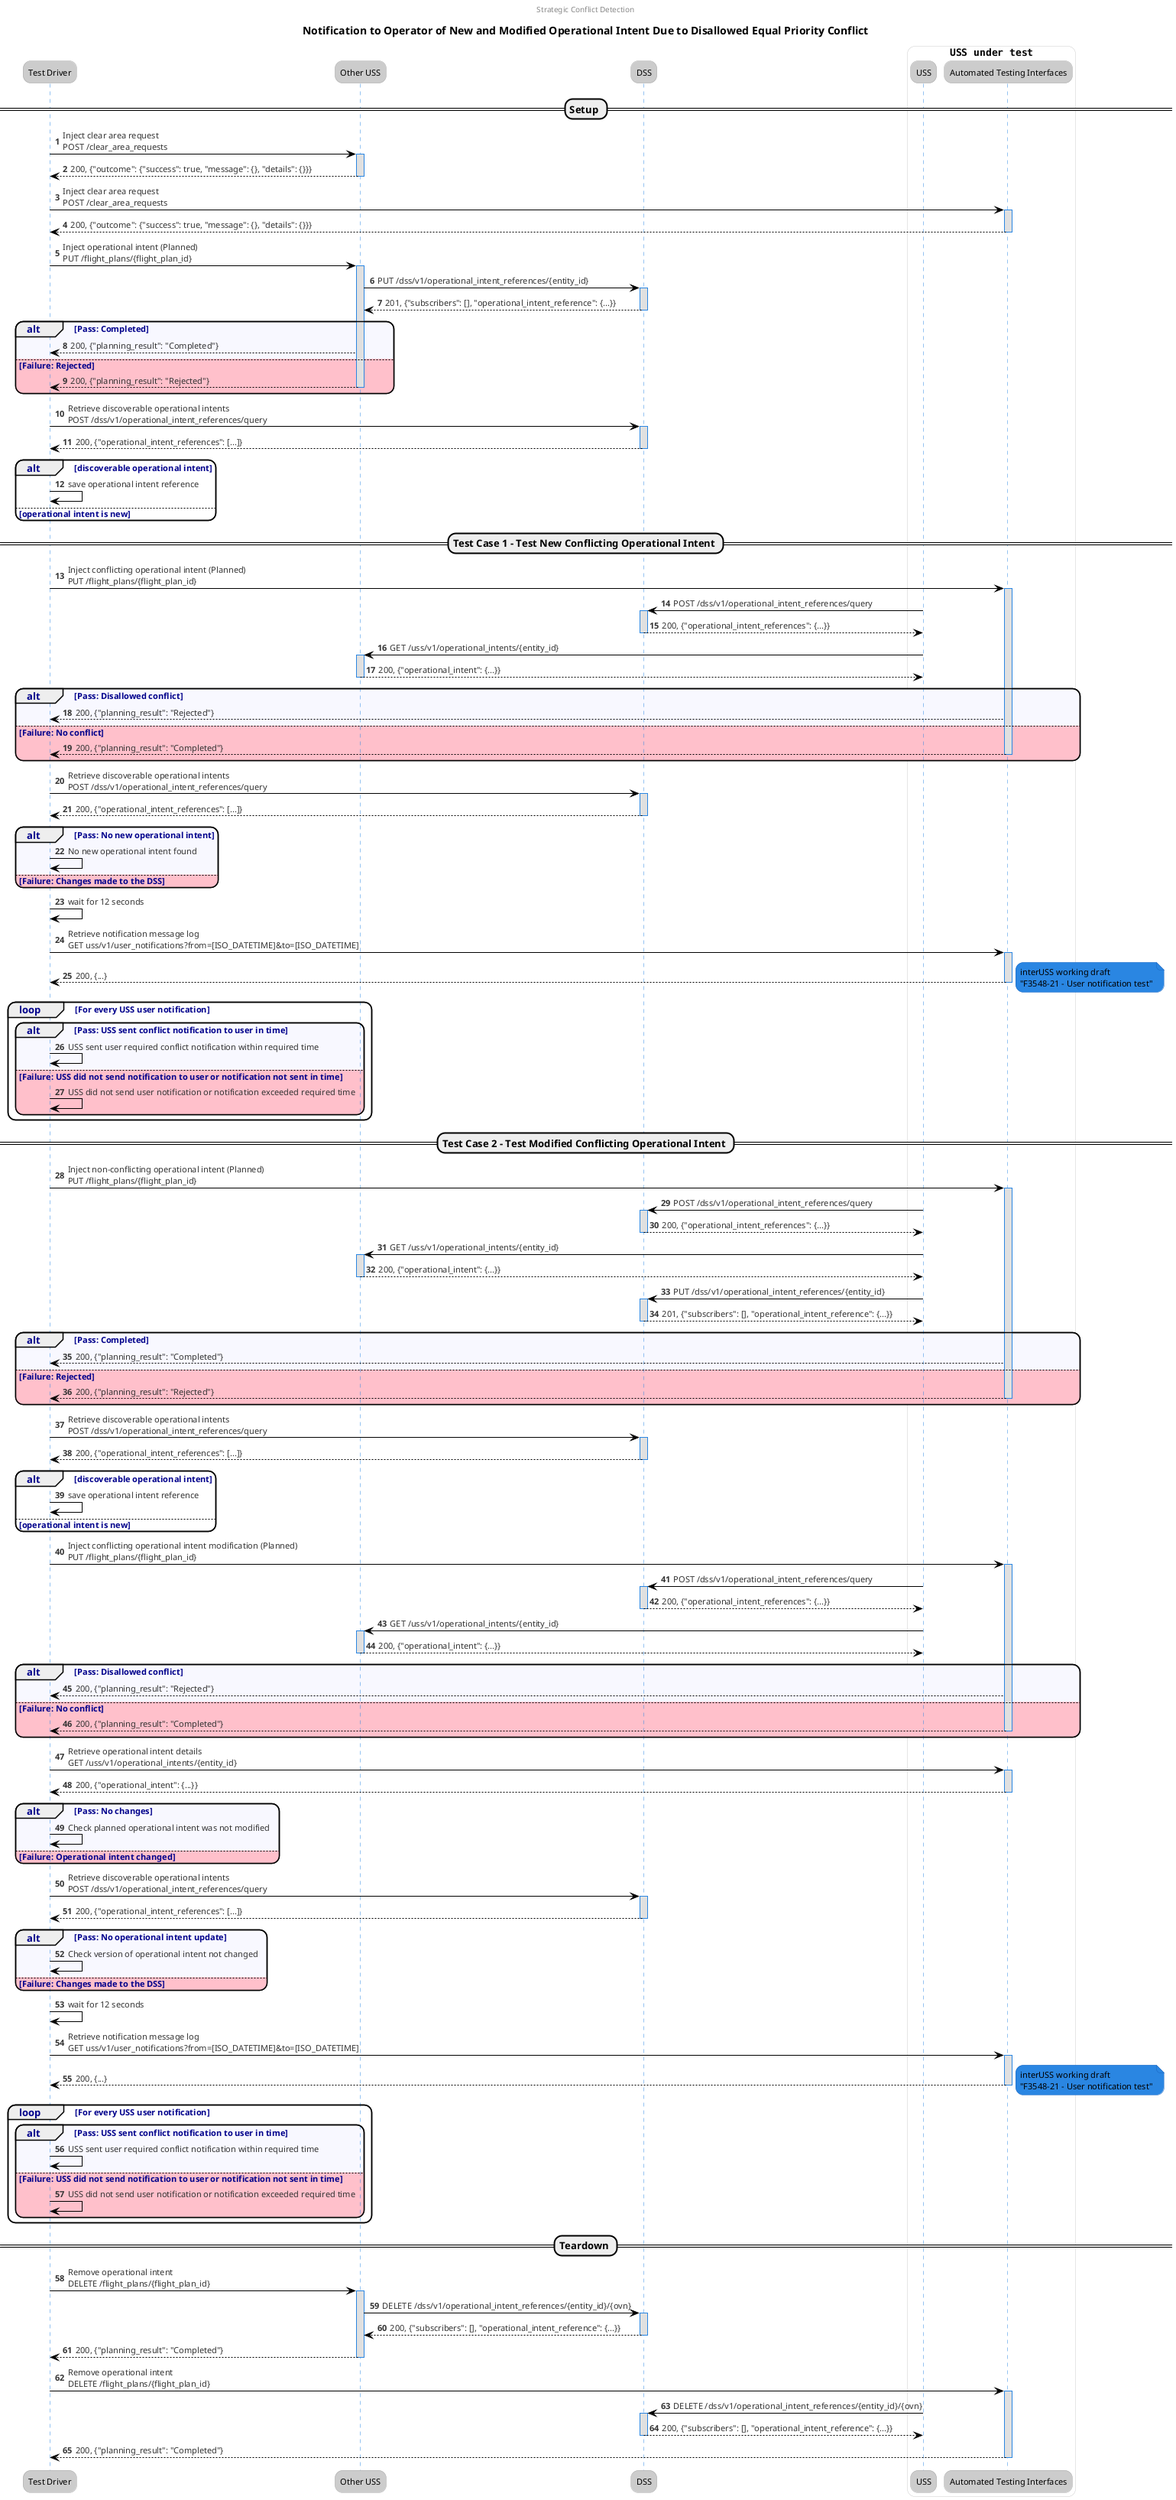 @startuml
autonumber
!theme reddress-lightblue
skinparam BoxPadding 10
skinparam roundcorner 20
skinparam SequenceGroupHeaderFontColor darkblue
skinparam SequenceGroupFontColor darkblue
skinparam SequenceBoxBackgroundColor White
skinparam shadowing false


center header Strategic Conflict Detection
title Notification to Operator of New and Modified Operational Intent Due to Disallowed Equal Priority Conflict

participant "Test Driver" as TD
participant "Other USS" as OUSS
participant "DSS" as DSS
box ""USS under test""
    participant "USS" as USS
    participant "Automated Testing Interfaces" as USSInter
end box



== Setup ==
' clear area
TD -> OUSS++: Inject clear area request\nPOST /clear_area_requests
return 200, {"outcome": {"success": true, "message": {}, "details": {}}}
TD -> USSInter++: Inject clear area request\nPOST /clear_area_requests
return 200, {"outcome": {"success": true, "message": {}, "details": {}}}

' inject operational intent in planned state
TD -> OUSS++: Inject operational intent (Planned)\nPUT /flight_plans/{flight_plan_id}
OUSS -> DSS++: PUT /dss/v1/operational_intent_references/{entity_id}
return 201, {"subscribers": [], "operational_intent_reference": {...}}
alt #GhostWhite Pass: Completed
        TD <-- OUSS: 200, {"planning_result": "Completed"}
else #Pink Failure: Rejected
        TD <-- OUSS--: 200, {"planning_result": "Rejected"}
end
 
 
'check if new operational intent is discoverable
TD -> DSS++: Retrieve discoverable operational intents\nPOST /dss/v1/operational_intent_references/query
return 200, {"operational_intent_references": [...]}
alt discoverable operational intent
        TD -> TD: save operational intent reference
else operational intent is new
end
 
== Test Case 1 - Test New Conflicting Operational Intent ==
 
' test case 1: attempt to create OI with conflict is rejected and user notified 

' inject operational intent in planned state
TD -> USSInter++: Inject conflicting operational intent (Planned)\nPUT /flight_plans/{flight_plan_id}
' Query for existing operations
USS -> DSS++: POST /dss/v1/operational_intent_references/query
return 200, {"operational_intent_references": {...}}
' Check existing operation
USS -> OUSS++: GET /uss/v1/operational_intents/{entity_id}
return 200, {"operational_intent": {...}}
alt #GhostWhite Pass: Disallowed conflict
        TD <-- USSInter: 200, {"planning_result": "Rejected"}
else #Pink Failure: No conflict
        TD <-- USSInter--: 200, {"planning_result": "Completed"}
end
 
'verify new operational intent not added
TD -> DSS++: Retrieve discoverable operational intents\nPOST /dss/v1/operational_intent_references/query
return 200, {"operational_intent_references": [...]}
alt #GhostWhite Pass: No new operational intent
        TD -> TD: No new operational intent found
else #Pink Failure: Changes made to the DSS
end
 
TD -> TD: wait for 12 seconds

TD -> USSInter++: Retrieve notification message log\nGET uss/v1/user_notifications?from=[ISO_DATETIME]&to=[ISO_DATETIME]
return 200, {...}
note right
interUSS working draft
"F3548-21 - User notification test"
end note

loop For every USS user notification
alt #GhostWhite Pass: USS sent conflict notification to user in time
    TD -> TD: USS sent user required conflict notification within required time
else #Pink Failure: USS did not send notification to user or notification not sent in time
    TD -> TD: USS did not send user notification or notification exceeded required time
end
end 

== Test Case 2 - Test Modified Conflicting Operational Intent ==

' test case 2: attempt to modify planned OI is rejected due to conflict and user notified

' inject non-conflicting operational intent in planned state
TD -> USSInter++: Inject non-conflicting operational intent (Planned)\nPUT /flight_plans/{flight_plan_id}
 ' Query for existing operations
USS -> DSS++: POST /dss/v1/operational_intent_references/query
return 200, {"operational_intent_references": {...}}
' Check existing operation
USS -> OUSS++: GET /uss/v1/operational_intents/{entity_id}
return 200, {"operational_intent": {...}}
USS -> DSS++: PUT /dss/v1/operational_intent_references/{entity_id}
return 201, {"subscribers": [], "operational_intent_reference": {...}}
alt #GhostWhite Pass: Completed
        TD <-- USSInter: 200, {"planning_result": "Completed"}
else #Pink Failure: Rejected
        TD <-- USSInter--: 200, {"planning_result": "Rejected"}
end

'check if new operational intent is discoverable 
TD -> DSS++: Retrieve discoverable operational intents\nPOST /dss/v1/operational_intent_references/query
return 200, {"operational_intent_references": [...]}
alt discoverable operational intent
        TD -> TD: save operational intent reference
else operational intent is new
end
 
' inject operational intent modification in planned state
TD -> USSInter++: Inject conflicting operational intent modification (Planned)\nPUT /flight_plans/{flight_plan_id}
 ' Query for existing operations
USS -> DSS++: POST /dss/v1/operational_intent_references/query
return 200, {"operational_intent_references": {...}}
' Check existing operation
USS -> OUSS++: GET /uss/v1/operational_intents/{entity_id}
return 200, {"operational_intent": {...}}
alt #GhostWhite Pass: Disallowed conflict 
        TD <-- USSInter: 200, {"planning_result": "Rejected"}
else #Pink Failure: No conflict
        TD <-- USSInter--: 200, {"planning_result": "Completed"}
end

TD -> USSInter++: Retrieve operational intent details\nGET /uss/v1/operational_intents/{entity_id}
return 200, {"operational_intent": {...}}

alt #GhostWhite Pass: No changes
        TD -> TD: Check planned operational intent was not modified
else #Pink Failure: Operational intent changed
end
  
'verify operational intent not modified
TD -> DSS++: Retrieve discoverable operational intents\nPOST /dss/v1/operational_intent_references/query
return 200, {"operational_intent_references": [...]}
alt #GhostWhite Pass: No operational intent update
        TD -> TD: Check version of operational intent not changed
else #Pink Failure: Changes made to the DSS
end
 
TD -> TD: wait for 12 seconds

TD -> USSInter++: Retrieve notification message log\nGET uss/v1/user_notifications?from=[ISO_DATETIME]&to=[ISO_DATETIME]
return 200, {...}
note right
interUSS working draft
"F3548-21 - User notification test"
end note

loop For every USS user notification
alt #GhostWhite Pass: USS sent conflict notification to user in time
    TD -> TD: USS sent user required conflict notification within required time
else #Pink Failure: USS did not send notification to user or notification not sent in time
    TD -> TD: USS did not send user notification or notification exceeded required time
end
end

 
== Teardown ==
' terminate operational intent
TD -> OUSS++: Remove operational intent\nDELETE /flight_plans/{flight_plan_id}
OUSS -> DSS++: DELETE /dss/v1/operational_intent_references/{entity_id}/{ovn}
return 200, {"subscribers": [], "operational_intent_reference": {...}}
TD <-- OUSS--: 200, {"planning_result": "Completed"}

' terminate operational intent
TD -> USSInter++: Remove operational intent\nDELETE /flight_plans/{flight_plan_id}
USS -> DSS++: DELETE /dss/v1/operational_intent_references/{entity_id}/{ovn}
return 200, {"subscribers": [], "operational_intent_reference": {...}}
TD <-- USSInter--: 200, {"planning_result": "Completed"}



@enduml